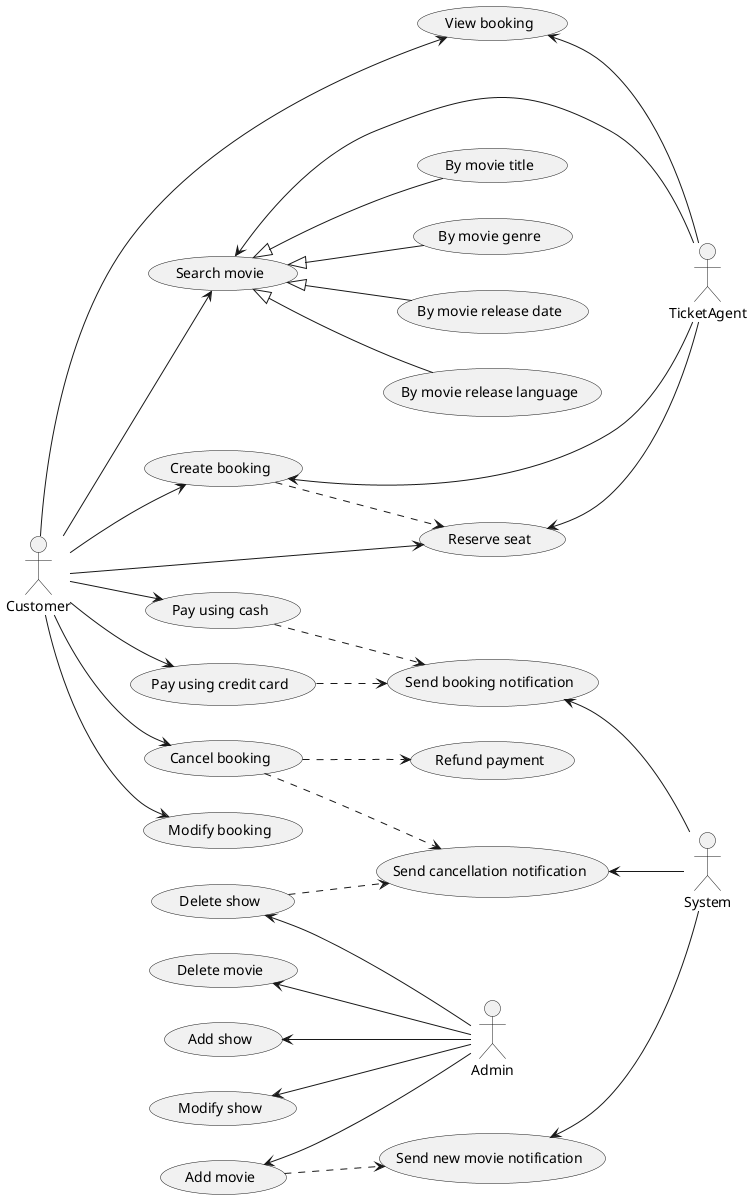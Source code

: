 @startuml
left to right direction

actor Customer
actor TicketAgent
actor System
actor Admin

Customer --> (View booking)
Customer --> (Search movie)
    (Search movie) <|-- (By movie title)
    (Search movie) <|-- (By movie genre)
    (Search movie) <|-- (By movie release date)
    (Search movie) <|-- (By movie release language)
Customer --> (Create booking)
    (Create booking) ..> (Reserve seat)
Customer --> (Reserve seat)
Customer --> (Pay using cash)
    (Pay using cash) ..> (Send booking notification)
Customer --> (Pay using credit card)
    (Pay using credit card) ..> (Send booking notification)
Customer --> (Cancel booking)
    (Cancel booking) ..> (Send cancellation notification)
    (Cancel booking) ..> (Refund payment)
Customer --> (Modify booking)

(View booking) <-- TicketAgent
(Search movie) <-- TicketAgent
(Reserve seat) <-- TicketAgent
(Create booking) <-- TicketAgent

(Send booking notification) <-- System
(Send cancellation notification) <-- System
(Send new movie notification) <-- System

(Delete show) <-- Admin
(Delete movie) <-- Admin
    (Delete show) ..> (Send cancellation notification)
(Add movie) <-- Admin
    (Add movie) ..> (Send new movie notification)
(Add show) <-- Admin
(Modify show) <-- Admin

@enduml
